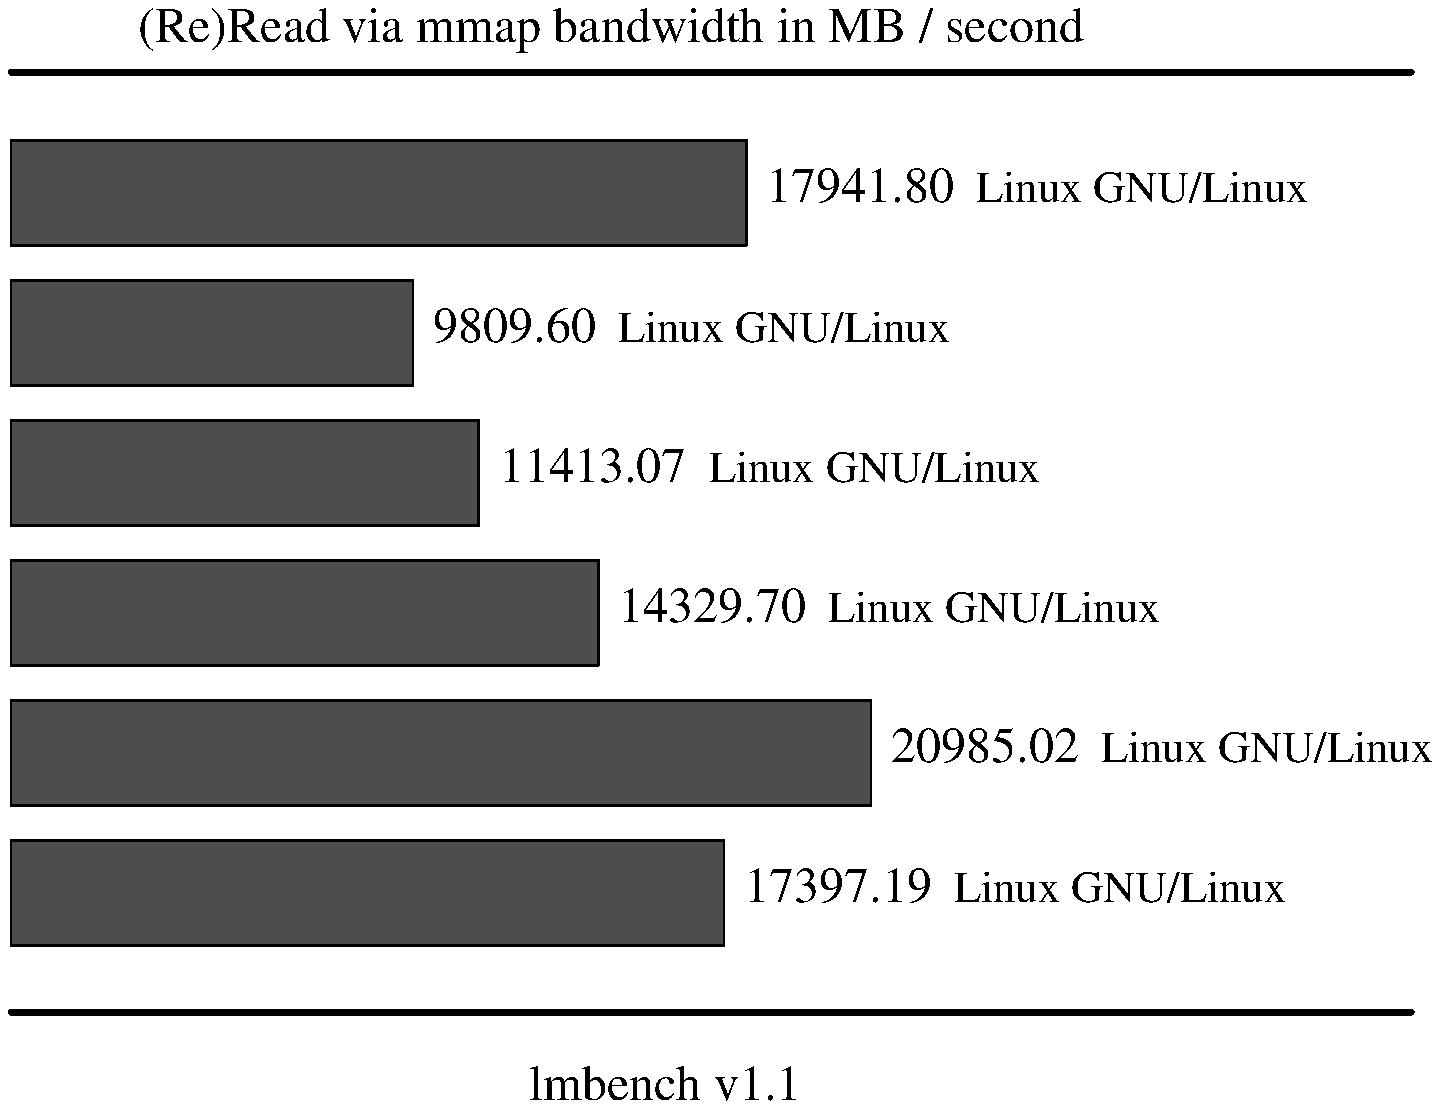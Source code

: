 .sp .75i
.po .23i
.ft R
.ps 16
.vs 21
.ce 100
\s+2(Re)Read via mmap bandwidth in MB / second\s0
.ce 0
.vs 
.PS
.ps 16
.vs 11
[
# Variables, tweek these.
	fillval = .12		# default fill value boxes
	xsize = 4.3		# width of the graph
	ysize = 4.2		# height of the graph
	n = 6
	boxpercent = 75 / 100
	gap = xsize / n * (1 - boxpercent)
	maxdata = 20985.02
	yscale = ysize / maxdata
	xscale = xsize / maxdata

# Draw the graph borders 
	O:	box invis ht ysize wid xsize
boxht = ysize / n * boxpercent
box fill .7 wid 17941.80 * xscale with .nw at O.nw - (0, gap /2 + 0 * (ysize/n))
"\s+217941.80\s0  Linux GNU/Linux" ljust at last box.e + .1,0
box fill .7 wid 9809.60 * xscale with .nw at O.nw - (0, gap /2 + 1 * (ysize/n))
"\s+29809.60\s0  Linux GNU/Linux" ljust at last box.e + .1,0
box fill .7 wid 11413.07 * xscale with .nw at O.nw - (0, gap /2 + 2 * (ysize/n))
"\s+211413.07\s0  Linux GNU/Linux" ljust at last box.e + .1,0
box fill .7 wid 14329.70 * xscale with .nw at O.nw - (0, gap /2 + 3 * (ysize/n))
"\s+214329.70\s0  Linux GNU/Linux" ljust at last box.e + .1,0
box fill .7 wid 20985.02 * xscale with .nw at O.nw - (0, gap /2 + 4 * (ysize/n))
"\s+220985.02\s0  Linux GNU/Linux" ljust at last box.e + .1,0
box fill .7 wid 17397.19 * xscale with .nw at O.nw - (0, gap /2 + 5 * (ysize/n))
"\s+217397.19\s0  Linux GNU/Linux" ljust at last box.e + .1,0
]
box invis wid last [].wid + .5 ht last [].ht + .5 with .nw at last [].nw + (-.25, .25)
move to last [].nw + 0,.25
line thick 2 right 7
move to last [].sw - 0,.25
line thick 2 right 7
.PE
.ft
.ps
.vs
.po
.po .5i
.ft R
.ps 16
.vs 21
.sp .5
.ce 100
\s+2lmbench v1.1\s0
.po
.ft
.ps
.vs
.ce 0
